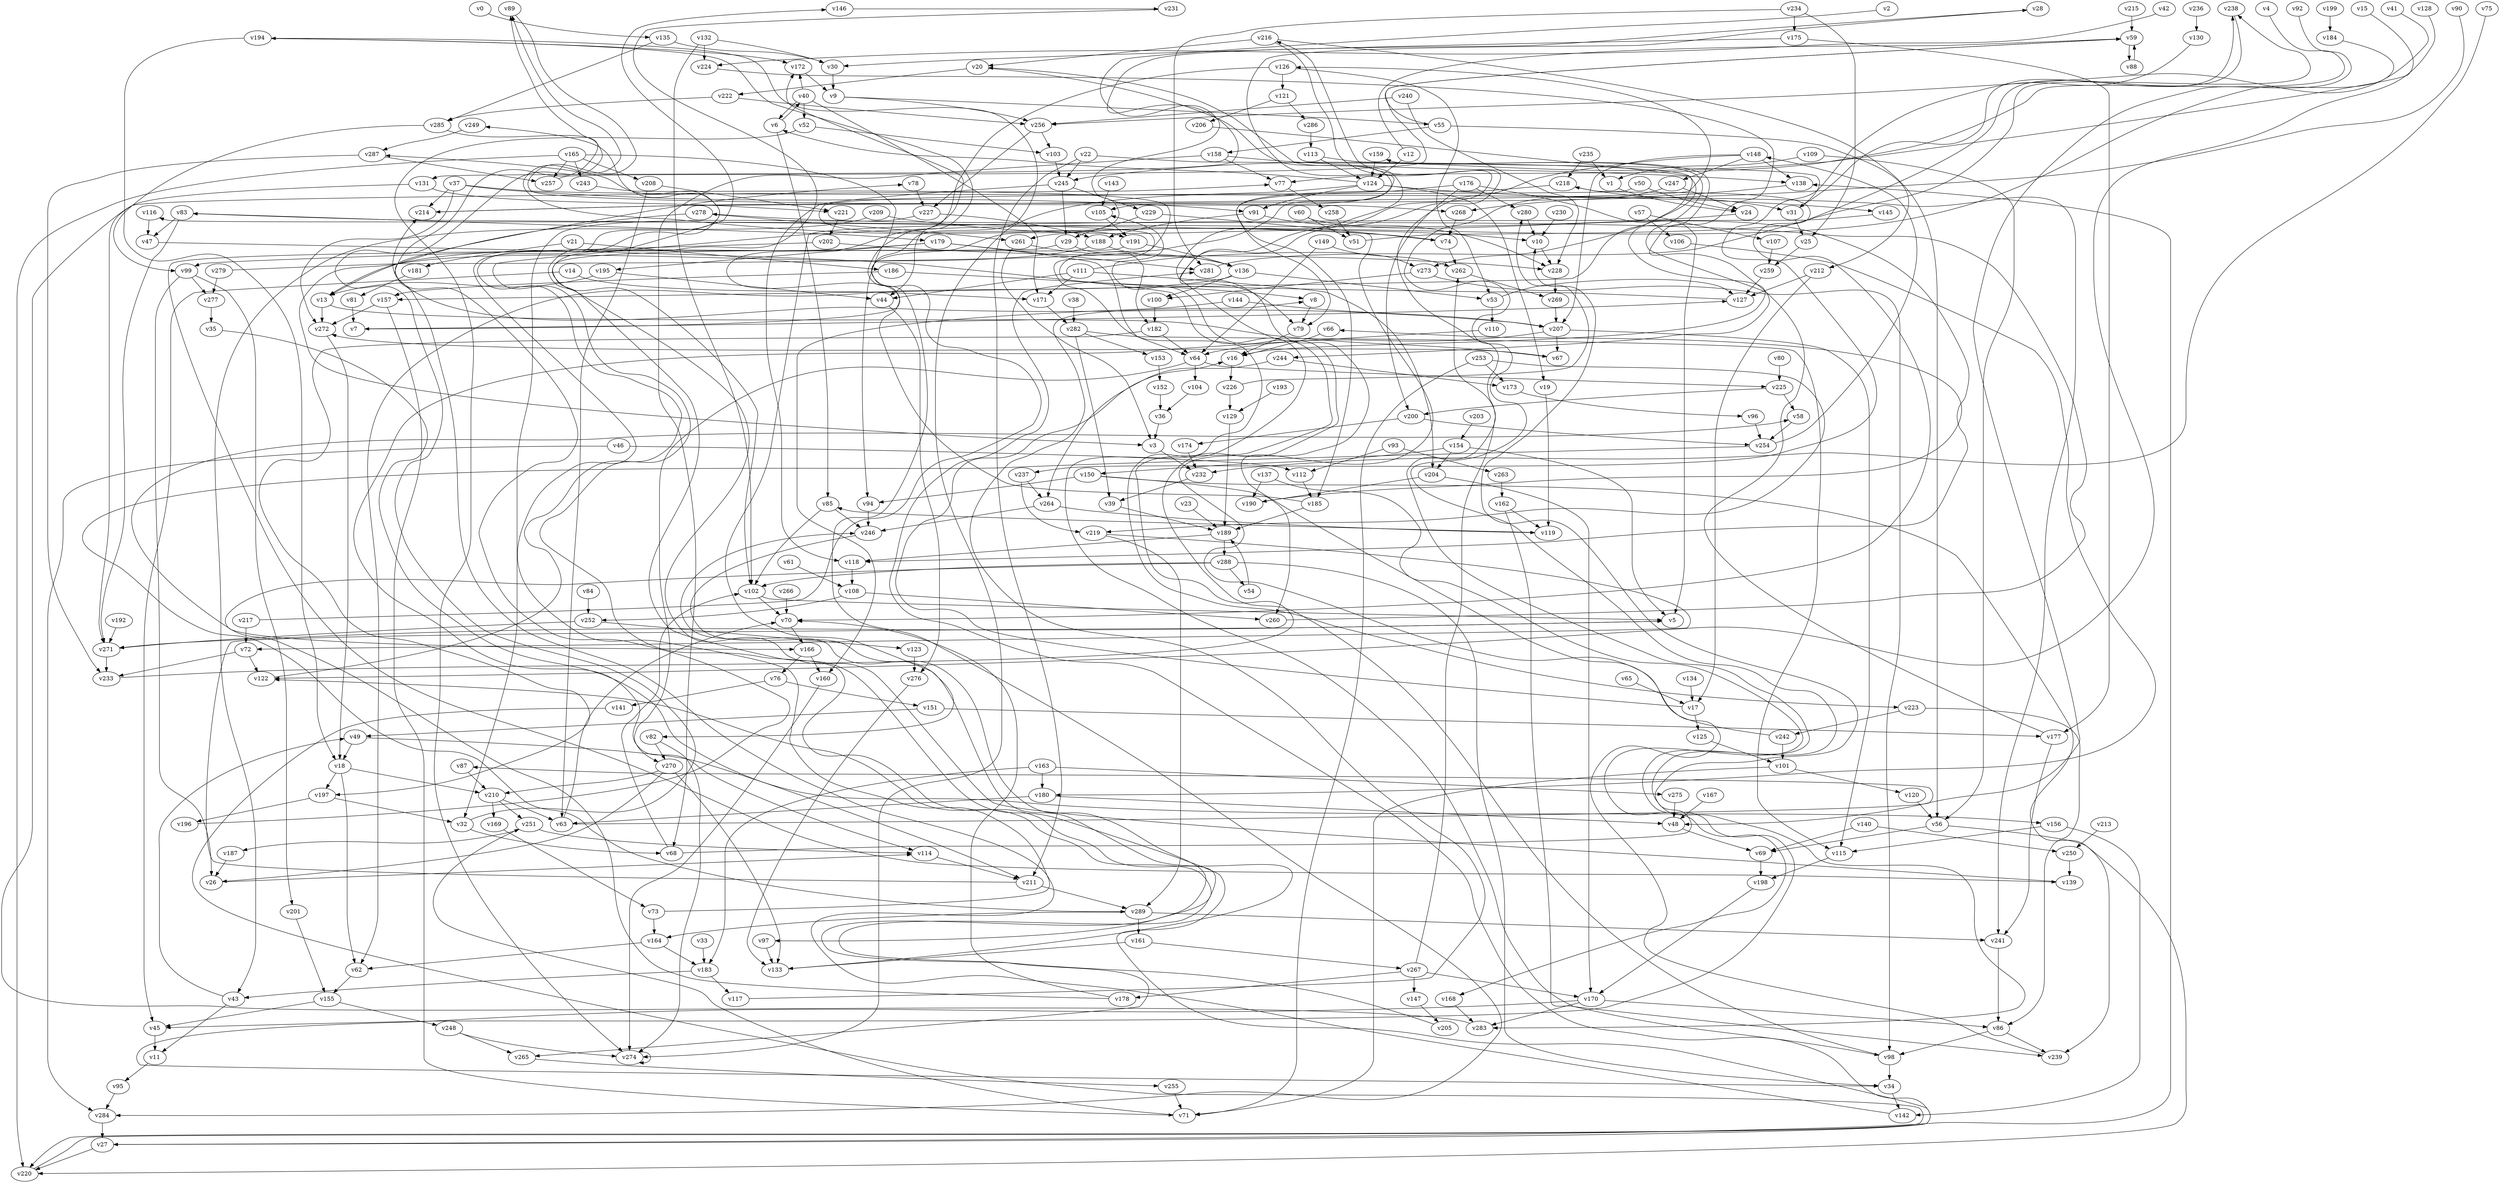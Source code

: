 // Benchmark game 423 - 290 vertices
// time_bound: 64
// targets: v214
digraph G {
    v0 [name="v0", player=0];
    v1 [name="v1", player=0];
    v2 [name="v2", player=1];
    v3 [name="v3", player=0];
    v4 [name="v4", player=0];
    v5 [name="v5", player=0];
    v6 [name="v6", player=0];
    v7 [name="v7", player=0];
    v8 [name="v8", player=1];
    v9 [name="v9", player=1];
    v10 [name="v10", player=1];
    v11 [name="v11", player=0];
    v12 [name="v12", player=0];
    v13 [name="v13", player=1];
    v14 [name="v14", player=0];
    v15 [name="v15", player=0];
    v16 [name="v16", player=0];
    v17 [name="v17", player=1];
    v18 [name="v18", player=0];
    v19 [name="v19", player=0];
    v20 [name="v20", player=0];
    v21 [name="v21", player=0];
    v22 [name="v22", player=1];
    v23 [name="v23", player=1];
    v24 [name="v24", player=1];
    v25 [name="v25", player=1];
    v26 [name="v26", player=0];
    v27 [name="v27", player=1];
    v28 [name="v28", player=1];
    v29 [name="v29", player=1];
    v30 [name="v30", player=0];
    v31 [name="v31", player=1];
    v32 [name="v32", player=0];
    v33 [name="v33", player=1];
    v34 [name="v34", player=1];
    v35 [name="v35", player=0];
    v36 [name="v36", player=1];
    v37 [name="v37", player=1];
    v38 [name="v38", player=1];
    v39 [name="v39", player=1];
    v40 [name="v40", player=1];
    v41 [name="v41", player=1];
    v42 [name="v42", player=1];
    v43 [name="v43", player=1];
    v44 [name="v44", player=0];
    v45 [name="v45", player=1];
    v46 [name="v46", player=1];
    v47 [name="v47", player=0];
    v48 [name="v48", player=1];
    v49 [name="v49", player=1];
    v50 [name="v50", player=1];
    v51 [name="v51", player=0];
    v52 [name="v52", player=1];
    v53 [name="v53", player=0];
    v54 [name="v54", player=1];
    v55 [name="v55", player=1];
    v56 [name="v56", player=0];
    v57 [name="v57", player=0];
    v58 [name="v58", player=0];
    v59 [name="v59", player=1];
    v60 [name="v60", player=0];
    v61 [name="v61", player=0];
    v62 [name="v62", player=0];
    v63 [name="v63", player=1];
    v64 [name="v64", player=1];
    v65 [name="v65", player=1];
    v66 [name="v66", player=1];
    v67 [name="v67", player=0];
    v68 [name="v68", player=1];
    v69 [name="v69", player=0];
    v70 [name="v70", player=1];
    v71 [name="v71", player=1];
    v72 [name="v72", player=0];
    v73 [name="v73", player=0];
    v74 [name="v74", player=1];
    v75 [name="v75", player=0];
    v76 [name="v76", player=0];
    v77 [name="v77", player=0];
    v78 [name="v78", player=0];
    v79 [name="v79", player=1];
    v80 [name="v80", player=0];
    v81 [name="v81", player=1];
    v82 [name="v82", player=1];
    v83 [name="v83", player=1];
    v84 [name="v84", player=1];
    v85 [name="v85", player=0];
    v86 [name="v86", player=0];
    v87 [name="v87", player=0];
    v88 [name="v88", player=1];
    v89 [name="v89", player=1];
    v90 [name="v90", player=0];
    v91 [name="v91", player=0];
    v92 [name="v92", player=1];
    v93 [name="v93", player=1];
    v94 [name="v94", player=0];
    v95 [name="v95", player=0];
    v96 [name="v96", player=0];
    v97 [name="v97", player=1];
    v98 [name="v98", player=1];
    v99 [name="v99", player=1];
    v100 [name="v100", player=1];
    v101 [name="v101", player=1];
    v102 [name="v102", player=1];
    v103 [name="v103", player=1];
    v104 [name="v104", player=0];
    v105 [name="v105", player=1];
    v106 [name="v106", player=1];
    v107 [name="v107", player=0];
    v108 [name="v108", player=1];
    v109 [name="v109", player=0];
    v110 [name="v110", player=0];
    v111 [name="v111", player=0];
    v112 [name="v112", player=1];
    v113 [name="v113", player=0];
    v114 [name="v114", player=0];
    v115 [name="v115", player=1];
    v116 [name="v116", player=1];
    v117 [name="v117", player=1];
    v118 [name="v118", player=0];
    v119 [name="v119", player=1];
    v120 [name="v120", player=0];
    v121 [name="v121", player=1];
    v122 [name="v122", player=0];
    v123 [name="v123", player=0];
    v124 [name="v124", player=0];
    v125 [name="v125", player=0];
    v126 [name="v126", player=1];
    v127 [name="v127", player=0];
    v128 [name="v128", player=0];
    v129 [name="v129", player=0];
    v130 [name="v130", player=0];
    v131 [name="v131", player=1];
    v132 [name="v132", player=1];
    v133 [name="v133", player=0];
    v134 [name="v134", player=0];
    v135 [name="v135", player=1];
    v136 [name="v136", player=1];
    v137 [name="v137", player=1];
    v138 [name="v138", player=0];
    v139 [name="v139", player=0];
    v140 [name="v140", player=1];
    v141 [name="v141", player=0];
    v142 [name="v142", player=1];
    v143 [name="v143", player=0];
    v144 [name="v144", player=0];
    v145 [name="v145", player=1];
    v146 [name="v146", player=1];
    v147 [name="v147", player=0];
    v148 [name="v148", player=1];
    v149 [name="v149", player=0];
    v150 [name="v150", player=1];
    v151 [name="v151", player=0];
    v152 [name="v152", player=0];
    v153 [name="v153", player=0];
    v154 [name="v154", player=1];
    v155 [name="v155", player=0];
    v156 [name="v156", player=0];
    v157 [name="v157", player=0];
    v158 [name="v158", player=1];
    v159 [name="v159", player=0];
    v160 [name="v160", player=0];
    v161 [name="v161", player=0];
    v162 [name="v162", player=1];
    v163 [name="v163", player=1];
    v164 [name="v164", player=0];
    v165 [name="v165", player=0];
    v166 [name="v166", player=0];
    v167 [name="v167", player=1];
    v168 [name="v168", player=0];
    v169 [name="v169", player=0];
    v170 [name="v170", player=1];
    v171 [name="v171", player=0];
    v172 [name="v172", player=1];
    v173 [name="v173", player=1];
    v174 [name="v174", player=1];
    v175 [name="v175", player=0];
    v176 [name="v176", player=0];
    v177 [name="v177", player=1];
    v178 [name="v178", player=1];
    v179 [name="v179", player=0];
    v180 [name="v180", player=1];
    v181 [name="v181", player=1];
    v182 [name="v182", player=0];
    v183 [name="v183", player=0];
    v184 [name="v184", player=0];
    v185 [name="v185", player=0];
    v186 [name="v186", player=1];
    v187 [name="v187", player=0];
    v188 [name="v188", player=0];
    v189 [name="v189", player=1];
    v190 [name="v190", player=1];
    v191 [name="v191", player=0];
    v192 [name="v192", player=1];
    v193 [name="v193", player=0];
    v194 [name="v194", player=0];
    v195 [name="v195", player=0];
    v196 [name="v196", player=0];
    v197 [name="v197", player=1];
    v198 [name="v198", player=0];
    v199 [name="v199", player=1];
    v200 [name="v200", player=0];
    v201 [name="v201", player=0];
    v202 [name="v202", player=1];
    v203 [name="v203", player=1];
    v204 [name="v204", player=0];
    v205 [name="v205", player=1];
    v206 [name="v206", player=0];
    v207 [name="v207", player=0];
    v208 [name="v208", player=0];
    v209 [name="v209", player=1];
    v210 [name="v210", player=1];
    v211 [name="v211", player=0];
    v212 [name="v212", player=0];
    v213 [name="v213", player=0];
    v214 [name="v214", player=1, target=1];
    v215 [name="v215", player=0];
    v216 [name="v216", player=0];
    v217 [name="v217", player=1];
    v218 [name="v218", player=1];
    v219 [name="v219", player=1];
    v220 [name="v220", player=1];
    v221 [name="v221", player=0];
    v222 [name="v222", player=1];
    v223 [name="v223", player=1];
    v224 [name="v224", player=0];
    v225 [name="v225", player=0];
    v226 [name="v226", player=0];
    v227 [name="v227", player=1];
    v228 [name="v228", player=0];
    v229 [name="v229", player=1];
    v230 [name="v230", player=1];
    v231 [name="v231", player=1];
    v232 [name="v232", player=0];
    v233 [name="v233", player=1];
    v234 [name="v234", player=0];
    v235 [name="v235", player=0];
    v236 [name="v236", player=1];
    v237 [name="v237", player=0];
    v238 [name="v238", player=1];
    v239 [name="v239", player=1];
    v240 [name="v240", player=1];
    v241 [name="v241", player=1];
    v242 [name="v242", player=0];
    v243 [name="v243", player=0];
    v244 [name="v244", player=1];
    v245 [name="v245", player=1];
    v246 [name="v246", player=1];
    v247 [name="v247", player=0];
    v248 [name="v248", player=0];
    v249 [name="v249", player=0];
    v250 [name="v250", player=0];
    v251 [name="v251", player=0];
    v252 [name="v252", player=0];
    v253 [name="v253", player=1];
    v254 [name="v254", player=1];
    v255 [name="v255", player=0];
    v256 [name="v256", player=1];
    v257 [name="v257", player=1];
    v258 [name="v258", player=0];
    v259 [name="v259", player=1];
    v260 [name="v260", player=1];
    v261 [name="v261", player=1];
    v262 [name="v262", player=1];
    v263 [name="v263", player=0];
    v264 [name="v264", player=1];
    v265 [name="v265", player=1];
    v266 [name="v266", player=1];
    v267 [name="v267", player=0];
    v268 [name="v268", player=1];
    v269 [name="v269", player=0];
    v270 [name="v270", player=0];
    v271 [name="v271", player=1];
    v272 [name="v272", player=0];
    v273 [name="v273", player=1];
    v274 [name="v274", player=0];
    v275 [name="v275", player=1];
    v276 [name="v276", player=1];
    v277 [name="v277", player=0];
    v278 [name="v278", player=0];
    v279 [name="v279", player=1];
    v280 [name="v280", player=1];
    v281 [name="v281", player=0];
    v282 [name="v282", player=0];
    v283 [name="v283", player=1];
    v284 [name="v284", player=1];
    v285 [name="v285", player=1];
    v286 [name="v286", player=0];
    v287 [name="v287", player=1];
    v288 [name="v288", player=0];
    v289 [name="v289", player=0];

    v0 -> v135 [constraint="t mod 4 == 1"];
    v1 -> v24;
    v2 -> v7 [constraint="t < 7"];
    v3 -> v232;
    v4 -> v77 [constraint="t < 10"];
    v5 -> v271 [constraint="t < 15"];
    v6 -> v85;
    v7 -> v127 [constraint="t >= 5"];
    v8 -> v79;
    v9 -> v55 [constraint="t >= 4"];
    v10 -> v228;
    v11 -> v95;
    v12 -> v59 [constraint="t < 11"];
    v13 -> v67 [constraint="t >= 1"];
    v14 -> v171;
    v15 -> v245 [constraint="t < 12"];
    v16 -> v226;
    v17 -> v16 [constraint="t mod 5 == 1"];
    v18 -> v62;
    v19 -> v119;
    v20 -> v105 [constraint="t mod 2 == 0"];
    v21 -> v181;
    v22 -> v245;
    v23 -> v189;
    v24 -> v265 [constraint="t < 9"];
    v25 -> v259;
    v26 -> v114 [constraint="t mod 2 == 0"];
    v27 -> v138;
    v28 -> v131 [constraint="t < 10"];
    v29 -> v139 [constraint="t >= 5"];
    v30 -> v9;
    v31 -> v238 [constraint="t < 14"];
    v32 -> v89 [constraint="t mod 4 == 1"];
    v33 -> v183;
    v34 -> v142;
    v35 -> v156 [constraint="t < 12"];
    v36 -> v3;
    v37 -> v91;
    v38 -> v282;
    v39 -> v189;
    v40 -> v172 [constraint="t mod 4 == 3"];
    v41 -> v256 [constraint="t < 7"];
    v42 -> v224 [constraint="t < 15"];
    v43 -> v49;
    v44 -> v276;
    v45 -> v11;
    v46 -> v284;
    v47 -> v223 [constraint="t >= 3"];
    v48 -> v69;
    v49 -> v211;
    v50 -> v191 [constraint="t < 12"];
    v51 -> v218 [constraint="t < 11"];
    v52 -> v103;
    v53 -> v127 [constraint="t mod 5 == 3"];
    v54 -> v189;
    v55 -> v59 [constraint="t mod 5 == 3"];
    v56 -> v69;
    v57 -> v107;
    v58 -> v254;
    v59 -> v88;
    v60 -> v118 [constraint="t mod 2 == 1"];
    v61 -> v108;
    v62 -> v155;
    v63 -> v87 [constraint="t >= 2"];
    v64 -> v270;
    v65 -> v17;
    v66 -> v16;
    v67 -> v272 [constraint="t mod 4 == 0"];
    v68 -> v10 [constraint="t < 9"];
    v69 -> v198;
    v70 -> v166;
    v71 -> v251 [constraint="t >= 5"];
    v72 -> v233;
    v73 -> v249 [constraint="t < 5"];
    v74 -> v89 [constraint="t < 7"];
    v75 -> v232 [constraint="t mod 2 == 0"];
    v76 -> v151;
    v77 -> v258;
    v78 -> v227;
    v79 -> v16;
    v80 -> v225;
    v81 -> v7;
    v82 -> v274;
    v83 -> v179;
    v84 -> v252;
    v85 -> v102;
    v86 -> v98;
    v87 -> v210;
    v88 -> v59 [constraint="t mod 5 == 3"];
    v89 -> v268 [constraint="t mod 2 == 0"];
    v90 -> v214 [constraint="t >= 4"];
    v91 -> v188;
    v92 -> v48 [constraint="t < 7"];
    v93 -> v263;
    v94 -> v246;
    v95 -> v284;
    v96 -> v254;
    v97 -> v133;
    v98 -> v20 [constraint="t >= 2"];
    v99 -> v277;
    v100 -> v182;
    v101 -> v120;
    v102 -> v5;
    v103 -> v245;
    v104 -> v36;
    v105 -> v191;
    v106 -> v180 [constraint="t >= 3"];
    v107 -> v259;
    v108 -> v252;
    v109 -> v56;
    v110 -> v114 [constraint="t mod 3 == 1"];
    v111 -> v273 [constraint="t >= 2"];
    v112 -> v185;
    v113 -> v273 [constraint="t >= 3"];
    v114 -> v211;
    v115 -> v198;
    v116 -> v47;
    v117 -> v8 [constraint="t mod 5 == 3"];
    v118 -> v108;
    v119 -> v85 [constraint="t < 7"];
    v120 -> v56;
    v121 -> v286;
    v122 -> v287 [constraint="t < 14"];
    v123 -> v276;
    v124 -> v6 [constraint="t < 12"];
    v125 -> v101;
    v126 -> v121;
    v127 -> v28 [constraint="t >= 2"];
    v128 -> v122 [constraint="t >= 4"];
    v129 -> v189;
    v130 -> v237 [constraint="t >= 4"];
    v131 -> v221;
    v132 -> v224;
    v133 -> v246 [constraint="t mod 5 == 0"];
    v134 -> v17;
    v135 -> v30;
    v136 -> v53;
    v137 -> v168 [constraint="t < 7"];
    v138 -> v268;
    v139 -> v146 [constraint="t mod 4 == 0"];
    v140 -> v250;
    v141 -> v220 [constraint="t mod 3 == 2"];
    v142 -> v78 [constraint="t >= 1"];
    v143 -> v105;
    v144 -> v160;
    v145 -> v82 [constraint="t mod 5 == 0"];
    v146 -> v231 [constraint="t mod 4 == 0"];
    v147 -> v205;
    v148 -> v45 [constraint="t >= 5"];
    v149 -> v64;
    v150 -> v220 [constraint="t >= 4"];
    v151 -> v177;
    v152 -> v36;
    v153 -> v152;
    v154 -> v5;
    v155 -> v248;
    v156 -> v142;
    v157 -> v71;
    v158 -> v138;
    v159 -> v16 [constraint="t < 10"];
    v160 -> v274;
    v161 -> v267;
    v162 -> v98;
    v163 -> v183;
    v164 -> v183;
    v165 -> v257;
    v166 -> v160;
    v167 -> v48;
    v168 -> v283;
    v169 -> v73;
    v170 -> v34 [constraint="t mod 4 == 0"];
    v171 -> v282;
    v172 -> v9;
    v173 -> v96;
    v174 -> v232;
    v175 -> v177;
    v176 -> v280;
    v177 -> v159 [constraint="t >= 4"];
    v178 -> v58 [constraint="t >= 1"];
    v179 -> v281;
    v180 -> v48;
    v181 -> v81;
    v182 -> v197 [constraint="t mod 5 == 3"];
    v183 -> v117;
    v184 -> v261 [constraint="t < 7"];
    v185 -> v172 [constraint="t >= 1"];
    v186 -> v8;
    v187 -> v26;
    v188 -> v3 [constraint="t >= 1"];
    v189 -> v288;
    v190 -> v66 [constraint="t < 5"];
    v191 -> v27 [constraint="t >= 1"];
    v192 -> v271;
    v193 -> v129;
    v194 -> v284 [constraint="t mod 3 == 0"];
    v195 -> v44;
    v196 -> v214 [constraint="t mod 3 == 0"];
    v197 -> v196;
    v198 -> v170;
    v199 -> v184;
    v200 -> v174;
    v201 -> v155;
    v202 -> v99;
    v203 -> v154;
    v204 -> v190;
    v205 -> v122 [constraint="t >= 5"];
    v206 -> v157 [constraint="t < 5"];
    v207 -> v67;
    v208 -> v63;
    v209 -> v10;
    v210 -> v251;
    v211 -> v5 [constraint="t < 12"];
    v212 -> v17;
    v213 -> v250;
    v214 -> v126 [constraint="t mod 4 == 3"];
    v215 -> v59;
    v216 -> v79 [constraint="t >= 5"];
    v217 -> v194 [constraint="t < 14"];
    v218 -> v79;
    v219 -> v72 [constraint="t < 14"];
    v220 -> v281 [constraint="t >= 1"];
    v221 -> v202;
    v222 -> v285;
    v223 -> v242;
    v224 -> v244 [constraint="t mod 2 == 1"];
    v225 -> v200 [constraint="t >= 1"];
    v226 -> v280 [constraint="t >= 3"];
    v227 -> v188;
    v228 -> v269;
    v229 -> v29;
    v230 -> v10;
    v231 -> v102 [constraint="t >= 1"];
    v232 -> v39;
    v233 -> v105 [constraint="t < 6"];
    v234 -> v281;
    v235 -> v218;
    v236 -> v130;
    v237 -> v264;
    v238 -> v70 [constraint="t < 8"];
    v239 -> v83 [constraint="t < 9"];
    v240 -> v228;
    v241 -> v86;
    v242 -> v216 [constraint="t < 14"];
    v243 -> v239 [constraint="t mod 2 == 1"];
    v244 -> v264;
    v245 -> v229;
    v246 -> v97 [constraint="t mod 2 == 1"];
    v247 -> v283 [constraint="t >= 4"];
    v248 -> v265;
    v249 -> v287;
    v250 -> v139;
    v251 -> v187;
    v252 -> v123;
    v253 -> v219 [constraint="t mod 5 == 3"];
    v254 -> v289 [constraint="t < 5"];
    v255 -> v71;
    v256 -> v227;
    v257 -> v59 [constraint="t < 12"];
    v258 -> v51;
    v259 -> v127;
    v260 -> v278 [constraint="t >= 4"];
    v261 -> v3;
    v262 -> v269;
    v263 -> v162;
    v264 -> v246;
    v265 -> v255;
    v266 -> v70;
    v267 -> v170;
    v268 -> v74;
    v269 -> v207;
    v270 -> v26 [constraint="t < 11"];
    v271 -> v233;
    v272 -> v18;
    v273 -> v98;
    v274 -> v274;
    v275 -> v48;
    v276 -> v133;
    v277 -> v35;
    v278 -> v13;
    v279 -> v116 [constraint="t < 12"];
    v280 -> v10;
    v281 -> v238 [constraint="t < 9"];
    v282 -> v115;
    v283 -> v77 [constraint="t >= 5"];
    v284 -> v27;
    v285 -> v207 [constraint="t >= 2"];
    v286 -> v113;
    v287 -> v233;
    v288 -> v166 [constraint="t mod 2 == 0"];
    v289 -> v164;
    v109 -> v1;
    v144 -> v207;
    v21 -> v186;
    v287 -> v257;
    v56 -> v239;
    v177 -> v241;
    v124 -> v19;
    v57 -> v106;
    v68 -> v102;
    v195 -> v13;
    v159 -> v124;
    v229 -> v74;
    v234 -> v25;
    v285 -> v99;
    v188 -> v136;
    v240 -> v256;
    v37 -> v214;
    v32 -> v68;
    v175 -> v30;
    v222 -> v256;
    v227 -> v32;
    v101 -> v71;
    v289 -> v161;
    v37 -> v272;
    v289 -> v241;
    v93 -> v112;
    v76 -> v141;
    v242 -> v101;
    v17 -> v125;
    v86 -> v239;
    v136 -> v100;
    v288 -> v102;
    v248 -> v274;
    v234 -> v175;
    v237 -> v219;
    v55 -> v212;
    v99 -> v26;
    v53 -> v110;
    v180 -> v63;
    v131 -> v271;
    v211 -> v289;
    v264 -> v119;
    v113 -> v124;
    v244 -> v173;
    v63 -> v70;
    v251 -> v114;
    v55 -> v158;
    v212 -> v127;
    v170 -> v86;
    v157 -> v272;
    v99 -> v201;
    v194 -> v172;
    v217 -> v72;
    v270 -> v133;
    v225 -> v58;
    v223 -> v86;
    v124 -> v145;
    v182 -> v64;
    v218 -> v31;
    v189 -> v118;
    v156 -> v115;
    v108 -> v260;
    v150 -> v94;
    v216 -> v20;
    v111 -> v44;
    v288 -> v54;
    v60 -> v51;
    v22 -> v211;
    v132 -> v30;
    v279 -> v277;
    v235 -> v1;
    v85 -> v246;
    v282 -> v39;
    v98 -> v34;
    v49 -> v18;
    v150 -> v260;
    v31 -> v25;
    v40 -> v52;
    v186 -> v157;
    v126 -> v44;
    v170 -> v283;
    v219 -> v289;
    v253 -> v71;
    v136 -> v62;
    v194 -> v18;
    v204 -> v170;
    v37 -> v241;
    v245 -> v29;
    v154 -> v150;
    v247 -> v24;
    v267 -> v178;
    v176 -> v5;
    v149 -> v262;
    v20 -> v222;
    v6 -> v40;
    v210 -> v63;
    v179 -> v64;
    v209 -> v43;
    v288 -> v34;
    v253 -> v173;
    v91 -> v228;
    v14 -> v45;
    v216 -> v56;
    v18 -> v197;
    v64 -> v225;
    v179 -> v13;
    v256 -> v103;
    v270 -> v210;
    v18 -> v210;
    v9 -> v256;
    v154 -> v204;
    v163 -> v180;
    v158 -> v68;
    v52 -> v274;
    v202 -> v228;
    v135 -> v285;
    v22 -> v31;
    v83 -> v47;
    v208 -> v221;
    v176 -> v185;
    v29 -> v182;
    v50 -> v24;
    v207 -> v64;
    v178 -> v70;
    v226 -> v129;
    v40 -> v6;
    v200 -> v254;
    v13 -> v272;
    v207 -> v115;
    v176 -> v200;
    v185 -> v189;
    v155 -> v45;
    v137 -> v190;
    v267 -> v147;
    v102 -> v70;
    v40 -> v171;
    v140 -> v69;
    v72 -> v122;
    v278 -> v261;
    v148 -> v247;
    v165 -> v243;
    v267 -> v262;
    v183 -> v43;
    v191 -> v136;
    v73 -> v164;
    v111 -> v204;
    v124 -> v91;
    v245 -> v118;
    v252 -> v271;
    v74 -> v262;
    v151 -> v49;
    v162 -> v119;
    v197 -> v32;
    v282 -> v153;
    v12 -> v124;
    v126 -> v53;
    v64 -> v104;
    v210 -> v169;
    v163 -> v275;
    v273 -> v100;
    v83 -> v271;
    v148 -> v207;
    v132 -> v102;
    v166 -> v76;
    v158 -> v77;
    v254 -> v148;
    v165 -> v220;
    v43 -> v11;
    v124 -> v274;
    v165 -> v208;
    v148 -> v138;
    v27 -> v220;
    v46 -> v112;
    v121 -> v206;
    v165 -> v94;
    v82 -> v270;
    v261 -> v136;
    v179 -> v195;
    v161 -> v133;
    v164 -> v62;
    v111 -> v171;
}
